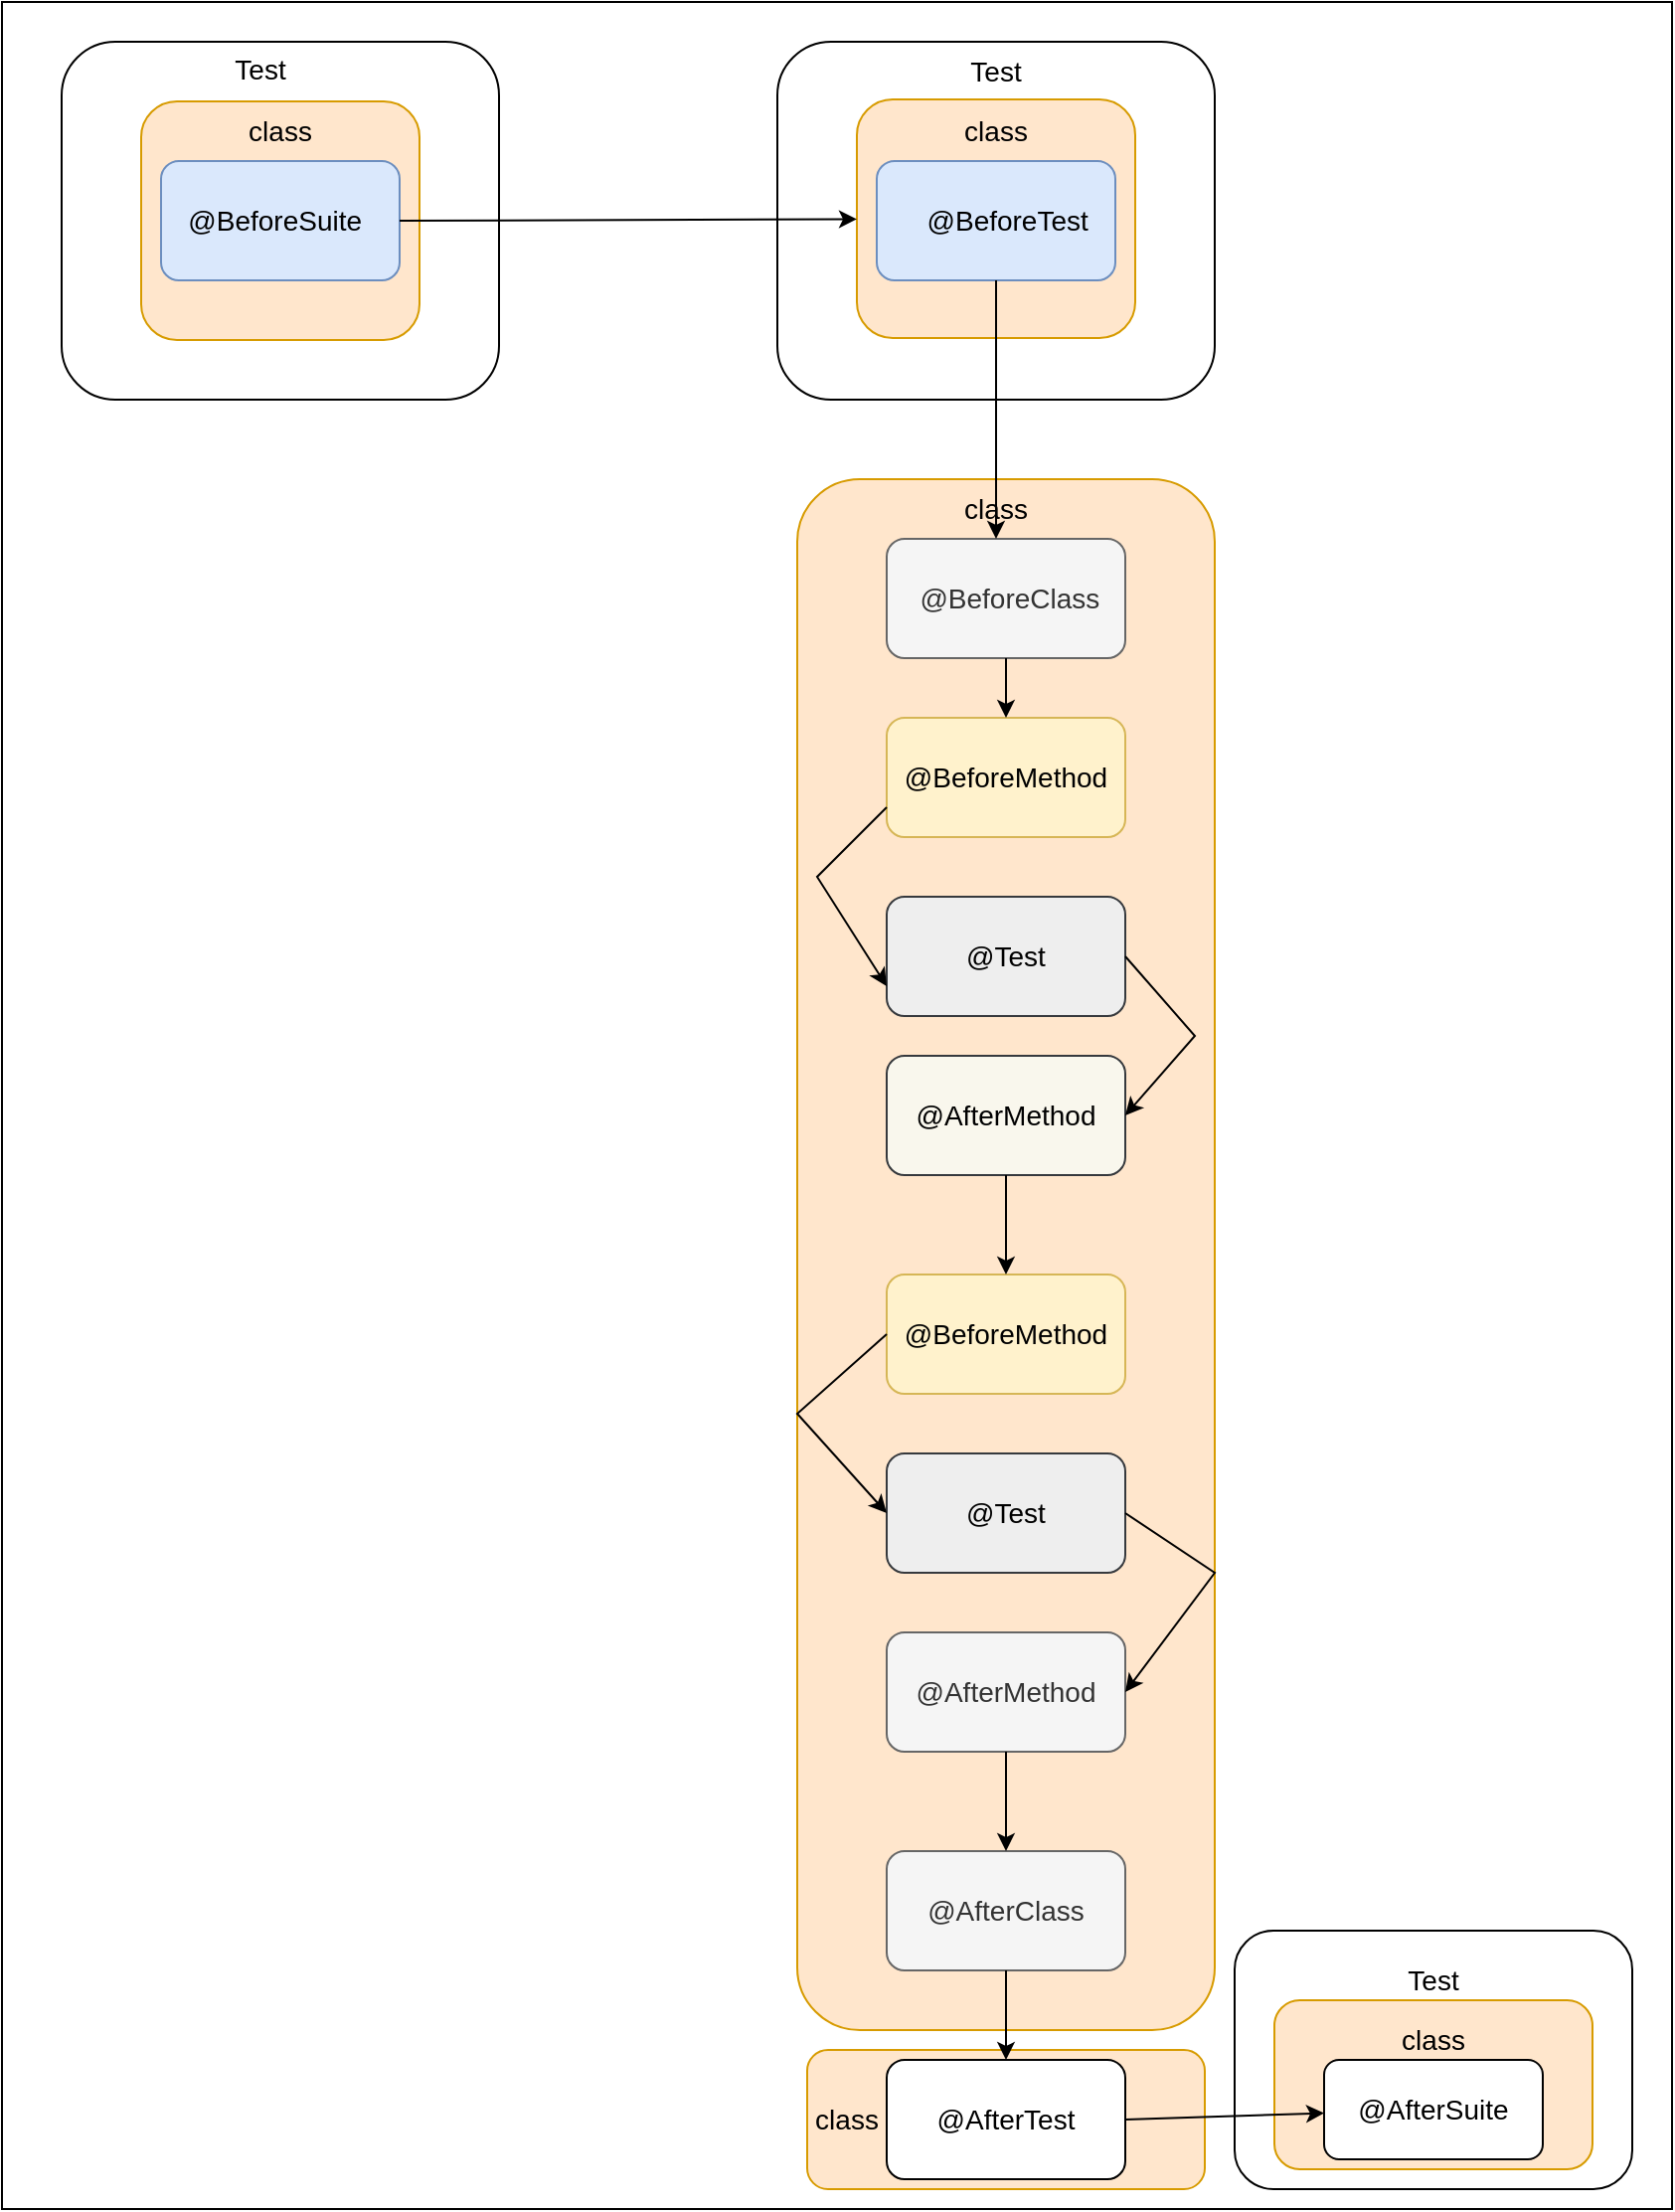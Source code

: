 <mxfile version="15.5.9" type="device"><diagram id="HFtFUpGiRLf5Z-I6gt41" name="Page-1"><mxGraphModel dx="1021" dy="500" grid="1" gridSize="10" guides="1" tooltips="1" connect="1" arrows="1" fold="1" page="1" pageScale="1" pageWidth="827" pageHeight="583" math="0" shadow="0"><root><mxCell id="0"/><mxCell id="1" parent="0"/><mxCell id="j7Js6PnEHaOtvyIi92qA-1" value="z" style="rounded=0;whiteSpace=wrap;html=1;" vertex="1" parent="1"><mxGeometry x="40" y="40" width="840" height="1110" as="geometry"/></mxCell><mxCell id="j7Js6PnEHaOtvyIi92qA-2" value="" style="rounded=1;whiteSpace=wrap;html=1;align=left;" vertex="1" parent="1"><mxGeometry x="70" y="60" width="220" height="180" as="geometry"/></mxCell><mxCell id="j7Js6PnEHaOtvyIi92qA-5" value="&lt;div style=&quot;text-align: justify&quot;&gt;&lt;/div&gt;" style="rounded=1;whiteSpace=wrap;html=1;fontSize=12;align=left;fillColor=#ffe6cc;strokeColor=#d79b00;" vertex="1" parent="1"><mxGeometry x="110" y="90" width="140" height="120" as="geometry"/></mxCell><mxCell id="j7Js6PnEHaOtvyIi92qA-6" value="&lt;h2 style=&quot;font-size: 14px&quot;&gt;&lt;span style=&quot;font-weight: normal&quot;&gt;&amp;nbsp; &amp;nbsp;@BeforeSuite&lt;/span&gt;&lt;/h2&gt;" style="rounded=1;whiteSpace=wrap;html=1;fontSize=12;align=left;fillColor=#dae8fc;strokeColor=#6c8ebf;" vertex="1" parent="1"><mxGeometry x="120" y="120" width="120" height="60" as="geometry"/></mxCell><mxCell id="j7Js6PnEHaOtvyIi92qA-7" value="class" style="text;html=1;strokeColor=none;fillColor=none;align=center;verticalAlign=middle;whiteSpace=wrap;rounded=0;fontSize=14;" vertex="1" parent="1"><mxGeometry x="150" y="90" width="60" height="30" as="geometry"/></mxCell><mxCell id="j7Js6PnEHaOtvyIi92qA-8" value="Test" style="text;html=1;strokeColor=none;fillColor=none;align=center;verticalAlign=middle;whiteSpace=wrap;rounded=0;fontSize=14;" vertex="1" parent="1"><mxGeometry x="140" y="59" width="60" height="30" as="geometry"/></mxCell><mxCell id="j7Js6PnEHaOtvyIi92qA-11" value="" style="rounded=1;whiteSpace=wrap;html=1;align=left;" vertex="1" parent="1"><mxGeometry x="430" y="60" width="220" height="180" as="geometry"/></mxCell><mxCell id="j7Js6PnEHaOtvyIi92qA-12" value="&lt;div style=&quot;text-align: justify&quot;&gt;&lt;/div&gt;" style="rounded=1;whiteSpace=wrap;html=1;fontSize=12;align=left;fillColor=#ffe6cc;strokeColor=#d79b00;" vertex="1" parent="1"><mxGeometry x="470" y="89" width="140" height="120" as="geometry"/></mxCell><mxCell id="j7Js6PnEHaOtvyIi92qA-13" value="&lt;h2 style=&quot;font-size: 14px&quot;&gt;&lt;span style=&quot;font-weight: normal&quot;&gt;&amp;nbsp; &amp;nbsp;@BeforeTest&lt;/span&gt;&lt;/h2&gt;" style="rounded=1;whiteSpace=wrap;html=1;fontSize=12;align=center;fillColor=#dae8fc;strokeColor=#6c8ebf;" vertex="1" parent="1"><mxGeometry x="480" y="120" width="120" height="60" as="geometry"/></mxCell><mxCell id="j7Js6PnEHaOtvyIi92qA-14" value="class" style="text;html=1;strokeColor=none;fillColor=none;align=center;verticalAlign=middle;whiteSpace=wrap;rounded=0;fontSize=14;" vertex="1" parent="1"><mxGeometry x="510" y="90" width="60" height="30" as="geometry"/></mxCell><mxCell id="j7Js6PnEHaOtvyIi92qA-15" value="Test" style="text;html=1;strokeColor=none;fillColor=none;align=center;verticalAlign=middle;whiteSpace=wrap;rounded=0;fontSize=14;" vertex="1" parent="1"><mxGeometry x="510" y="60" width="60" height="30" as="geometry"/></mxCell><mxCell id="j7Js6PnEHaOtvyIi92qA-18" value="" style="rounded=1;whiteSpace=wrap;html=1;fontSize=14;align=left;fillColor=#ffe6cc;strokeColor=#d79b00;" vertex="1" parent="1"><mxGeometry x="440" y="280" width="210" height="780" as="geometry"/></mxCell><mxCell id="j7Js6PnEHaOtvyIi92qA-19" value="&amp;nbsp;@BeforeClass" style="rounded=1;whiteSpace=wrap;html=1;fontSize=14;align=center;fillColor=#f5f5f5;fontColor=#333333;strokeColor=#666666;" vertex="1" parent="1"><mxGeometry x="485" y="310" width="120" height="60" as="geometry"/></mxCell><mxCell id="j7Js6PnEHaOtvyIi92qA-20" value="@BeforeMethod" style="rounded=1;whiteSpace=wrap;html=1;fontSize=14;align=center;fillColor=#fff2cc;strokeColor=#d6b656;" vertex="1" parent="1"><mxGeometry x="485" y="400" width="120" height="60" as="geometry"/></mxCell><mxCell id="j7Js6PnEHaOtvyIi92qA-22" value="@Test" style="rounded=1;whiteSpace=wrap;html=1;fontSize=14;align=center;fillColor=#eeeeee;strokeColor=#36393d;" vertex="1" parent="1"><mxGeometry x="485" y="490" width="120" height="60" as="geometry"/></mxCell><mxCell id="j7Js6PnEHaOtvyIi92qA-24" value="@BeforeMethod" style="rounded=1;whiteSpace=wrap;html=1;fontSize=14;align=center;fillColor=#fff2cc;strokeColor=#d6b656;" vertex="1" parent="1"><mxGeometry x="485" y="680" width="120" height="60" as="geometry"/></mxCell><mxCell id="j7Js6PnEHaOtvyIi92qA-26" value="@Test" style="rounded=1;whiteSpace=wrap;html=1;fontSize=14;align=center;fillColor=#eeeeee;strokeColor=#36393d;" vertex="1" parent="1"><mxGeometry x="485" y="770" width="120" height="60" as="geometry"/></mxCell><mxCell id="j7Js6PnEHaOtvyIi92qA-27" value="@AfterMethod" style="rounded=1;whiteSpace=wrap;html=1;fontSize=14;align=center;fillColor=#f5f5f5;strokeColor=#666666;fontColor=#333333;" vertex="1" parent="1"><mxGeometry x="485" y="860" width="120" height="60" as="geometry"/></mxCell><mxCell id="j7Js6PnEHaOtvyIi92qA-28" value="@AfterClass" style="rounded=1;whiteSpace=wrap;html=1;fontSize=14;align=center;fillColor=#f5f5f5;fontColor=#333333;strokeColor=#666666;" vertex="1" parent="1"><mxGeometry x="485" y="970" width="120" height="60" as="geometry"/></mxCell><mxCell id="j7Js6PnEHaOtvyIi92qA-30" value="@AfterMethod" style="rounded=1;whiteSpace=wrap;html=1;fontSize=14;align=center;fillColor=#f9f7ed;strokeColor=#36393d;" vertex="1" parent="1"><mxGeometry x="485" y="570" width="120" height="60" as="geometry"/></mxCell><mxCell id="j7Js6PnEHaOtvyIi92qA-31" value="class" style="text;html=1;strokeColor=none;fillColor=none;align=center;verticalAlign=middle;whiteSpace=wrap;rounded=0;fontSize=14;" vertex="1" parent="1"><mxGeometry x="510" y="280" width="60" height="30" as="geometry"/></mxCell><mxCell id="j7Js6PnEHaOtvyIi92qA-32" value="" style="endArrow=classic;html=1;rounded=0;fontSize=14;exitX=1;exitY=0.5;exitDx=0;exitDy=0;" edge="1" parent="1" source="j7Js6PnEHaOtvyIi92qA-6" target="j7Js6PnEHaOtvyIi92qA-12"><mxGeometry width="50" height="50" relative="1" as="geometry"><mxPoint x="240" y="170" as="sourcePoint"/><mxPoint x="290" y="120" as="targetPoint"/></mxGeometry></mxCell><mxCell id="j7Js6PnEHaOtvyIi92qA-33" value="" style="endArrow=classic;html=1;rounded=0;fontSize=14;exitX=0.5;exitY=1;exitDx=0;exitDy=0;" edge="1" parent="1" source="j7Js6PnEHaOtvyIi92qA-13"><mxGeometry width="50" height="50" relative="1" as="geometry"><mxPoint x="520" y="220" as="sourcePoint"/><mxPoint x="540" y="310" as="targetPoint"/></mxGeometry></mxCell><mxCell id="j7Js6PnEHaOtvyIi92qA-36" value="" style="endArrow=classic;html=1;rounded=0;fontSize=14;exitX=0.5;exitY=1;exitDx=0;exitDy=0;" edge="1" parent="1" source="j7Js6PnEHaOtvyIi92qA-19" target="j7Js6PnEHaOtvyIi92qA-20"><mxGeometry width="50" height="50" relative="1" as="geometry"><mxPoint x="520" y="400" as="sourcePoint"/><mxPoint x="570" y="350" as="targetPoint"/></mxGeometry></mxCell><mxCell id="j7Js6PnEHaOtvyIi92qA-42" value="" style="endArrow=classic;html=1;rounded=0;fontSize=14;exitX=0;exitY=0.75;exitDx=0;exitDy=0;entryX=0;entryY=0.75;entryDx=0;entryDy=0;" edge="1" parent="1" source="j7Js6PnEHaOtvyIi92qA-20" target="j7Js6PnEHaOtvyIi92qA-22"><mxGeometry width="50" height="50" relative="1" as="geometry"><mxPoint x="450" y="450" as="sourcePoint"/><mxPoint x="500" y="400" as="targetPoint"/><Array as="points"><mxPoint x="450" y="480"/></Array></mxGeometry></mxCell><mxCell id="j7Js6PnEHaOtvyIi92qA-43" value="" style="endArrow=classic;html=1;rounded=0;fontSize=14;exitX=1;exitY=0.5;exitDx=0;exitDy=0;entryX=1;entryY=0.5;entryDx=0;entryDy=0;" edge="1" parent="1" source="j7Js6PnEHaOtvyIi92qA-22" target="j7Js6PnEHaOtvyIi92qA-30"><mxGeometry width="50" height="50" relative="1" as="geometry"><mxPoint x="600" y="560" as="sourcePoint"/><mxPoint x="650" y="510" as="targetPoint"/><Array as="points"><mxPoint x="640" y="560"/></Array></mxGeometry></mxCell><mxCell id="j7Js6PnEHaOtvyIi92qA-44" value="" style="endArrow=classic;html=1;rounded=0;fontSize=14;exitX=0.5;exitY=1;exitDx=0;exitDy=0;entryX=0.5;entryY=0;entryDx=0;entryDy=0;" edge="1" parent="1" source="j7Js6PnEHaOtvyIi92qA-30" target="j7Js6PnEHaOtvyIi92qA-24"><mxGeometry width="50" height="50" relative="1" as="geometry"><mxPoint x="520" y="670" as="sourcePoint"/><mxPoint x="570" y="620" as="targetPoint"/></mxGeometry></mxCell><mxCell id="j7Js6PnEHaOtvyIi92qA-47" value="" style="endArrow=classic;html=1;rounded=0;fontSize=14;exitX=0;exitY=0.5;exitDx=0;exitDy=0;entryX=0;entryY=0.5;entryDx=0;entryDy=0;" edge="1" parent="1" source="j7Js6PnEHaOtvyIi92qA-24" target="j7Js6PnEHaOtvyIi92qA-26"><mxGeometry width="50" height="50" relative="1" as="geometry"><mxPoint x="480" y="760" as="sourcePoint"/><mxPoint x="530" y="710" as="targetPoint"/><Array as="points"><mxPoint x="440" y="750"/></Array></mxGeometry></mxCell><mxCell id="j7Js6PnEHaOtvyIi92qA-48" value="" style="endArrow=classic;html=1;rounded=0;fontSize=14;entryX=1;entryY=0.5;entryDx=0;entryDy=0;exitX=1;exitY=0.5;exitDx=0;exitDy=0;" edge="1" parent="1" source="j7Js6PnEHaOtvyIi92qA-26" target="j7Js6PnEHaOtvyIi92qA-27"><mxGeometry width="50" height="50" relative="1" as="geometry"><mxPoint x="600" y="830" as="sourcePoint"/><mxPoint x="650" y="780" as="targetPoint"/><Array as="points"><mxPoint x="650" y="830"/></Array></mxGeometry></mxCell><mxCell id="j7Js6PnEHaOtvyIi92qA-51" value="" style="endArrow=classic;html=1;rounded=0;fontSize=14;exitX=0.5;exitY=1;exitDx=0;exitDy=0;entryX=0.5;entryY=0;entryDx=0;entryDy=0;" edge="1" parent="1" source="j7Js6PnEHaOtvyIi92qA-27" target="j7Js6PnEHaOtvyIi92qA-28"><mxGeometry width="50" height="50" relative="1" as="geometry"><mxPoint x="510" y="950" as="sourcePoint"/><mxPoint x="545" y="930" as="targetPoint"/></mxGeometry></mxCell><mxCell id="j7Js6PnEHaOtvyIi92qA-52" value="" style="rounded=1;whiteSpace=wrap;html=1;fontSize=14;align=center;fillColor=#ffe6cc;strokeColor=#d79b00;" vertex="1" parent="1"><mxGeometry x="445" y="1070" width="200" height="70" as="geometry"/></mxCell><mxCell id="j7Js6PnEHaOtvyIi92qA-54" value="@AfterTest" style="rounded=1;whiteSpace=wrap;html=1;fontSize=14;align=center;" vertex="1" parent="1"><mxGeometry x="485" y="1075" width="120" height="60" as="geometry"/></mxCell><mxCell id="j7Js6PnEHaOtvyIi92qA-55" value="" style="rounded=1;whiteSpace=wrap;html=1;fontSize=14;align=left;" vertex="1" parent="1"><mxGeometry x="660" y="1010" width="200" height="130" as="geometry"/></mxCell><mxCell id="j7Js6PnEHaOtvyIi92qA-56" value="Test" style="text;html=1;strokeColor=none;fillColor=none;align=center;verticalAlign=middle;whiteSpace=wrap;rounded=0;fontSize=14;" vertex="1" parent="1"><mxGeometry x="730" y="1020" width="60" height="30" as="geometry"/></mxCell><mxCell id="j7Js6PnEHaOtvyIi92qA-58" value="" style="rounded=1;whiteSpace=wrap;html=1;fontSize=14;align=left;fillColor=#ffe6cc;strokeColor=#d79b00;" vertex="1" parent="1"><mxGeometry x="680" y="1045" width="160" height="85" as="geometry"/></mxCell><mxCell id="j7Js6PnEHaOtvyIi92qA-59" value="class" style="text;html=1;strokeColor=none;fillColor=none;align=center;verticalAlign=middle;whiteSpace=wrap;rounded=0;fontSize=14;" vertex="1" parent="1"><mxGeometry x="730" y="1050" width="60" height="30" as="geometry"/></mxCell><mxCell id="j7Js6PnEHaOtvyIi92qA-60" value="@AfterSuite" style="rounded=1;whiteSpace=wrap;html=1;fontSize=14;align=center;" vertex="1" parent="1"><mxGeometry x="705" y="1075" width="110" height="50" as="geometry"/></mxCell><mxCell id="j7Js6PnEHaOtvyIi92qA-61" value="" style="endArrow=classic;html=1;rounded=0;fontSize=14;exitX=1;exitY=0.5;exitDx=0;exitDy=0;" edge="1" parent="1" source="j7Js6PnEHaOtvyIi92qA-54" target="j7Js6PnEHaOtvyIi92qA-60"><mxGeometry width="50" height="50" relative="1" as="geometry"><mxPoint x="600" y="1130" as="sourcePoint"/><mxPoint x="650" y="1080" as="targetPoint"/></mxGeometry></mxCell><mxCell id="j7Js6PnEHaOtvyIi92qA-62" value="" style="endArrow=classic;html=1;rounded=0;fontSize=14;exitX=0.5;exitY=1;exitDx=0;exitDy=0;entryX=0.5;entryY=0;entryDx=0;entryDy=0;" edge="1" parent="1" source="j7Js6PnEHaOtvyIi92qA-28" target="j7Js6PnEHaOtvyIi92qA-54"><mxGeometry width="50" height="50" relative="1" as="geometry"><mxPoint x="520" y="1070" as="sourcePoint"/><mxPoint x="570" y="1020" as="targetPoint"/></mxGeometry></mxCell><mxCell id="j7Js6PnEHaOtvyIi92qA-63" value="class" style="text;html=1;strokeColor=none;fillColor=none;align=center;verticalAlign=middle;whiteSpace=wrap;rounded=0;fontSize=14;" vertex="1" parent="1"><mxGeometry x="430" y="1090" width="70" height="30" as="geometry"/></mxCell></root></mxGraphModel></diagram></mxfile>